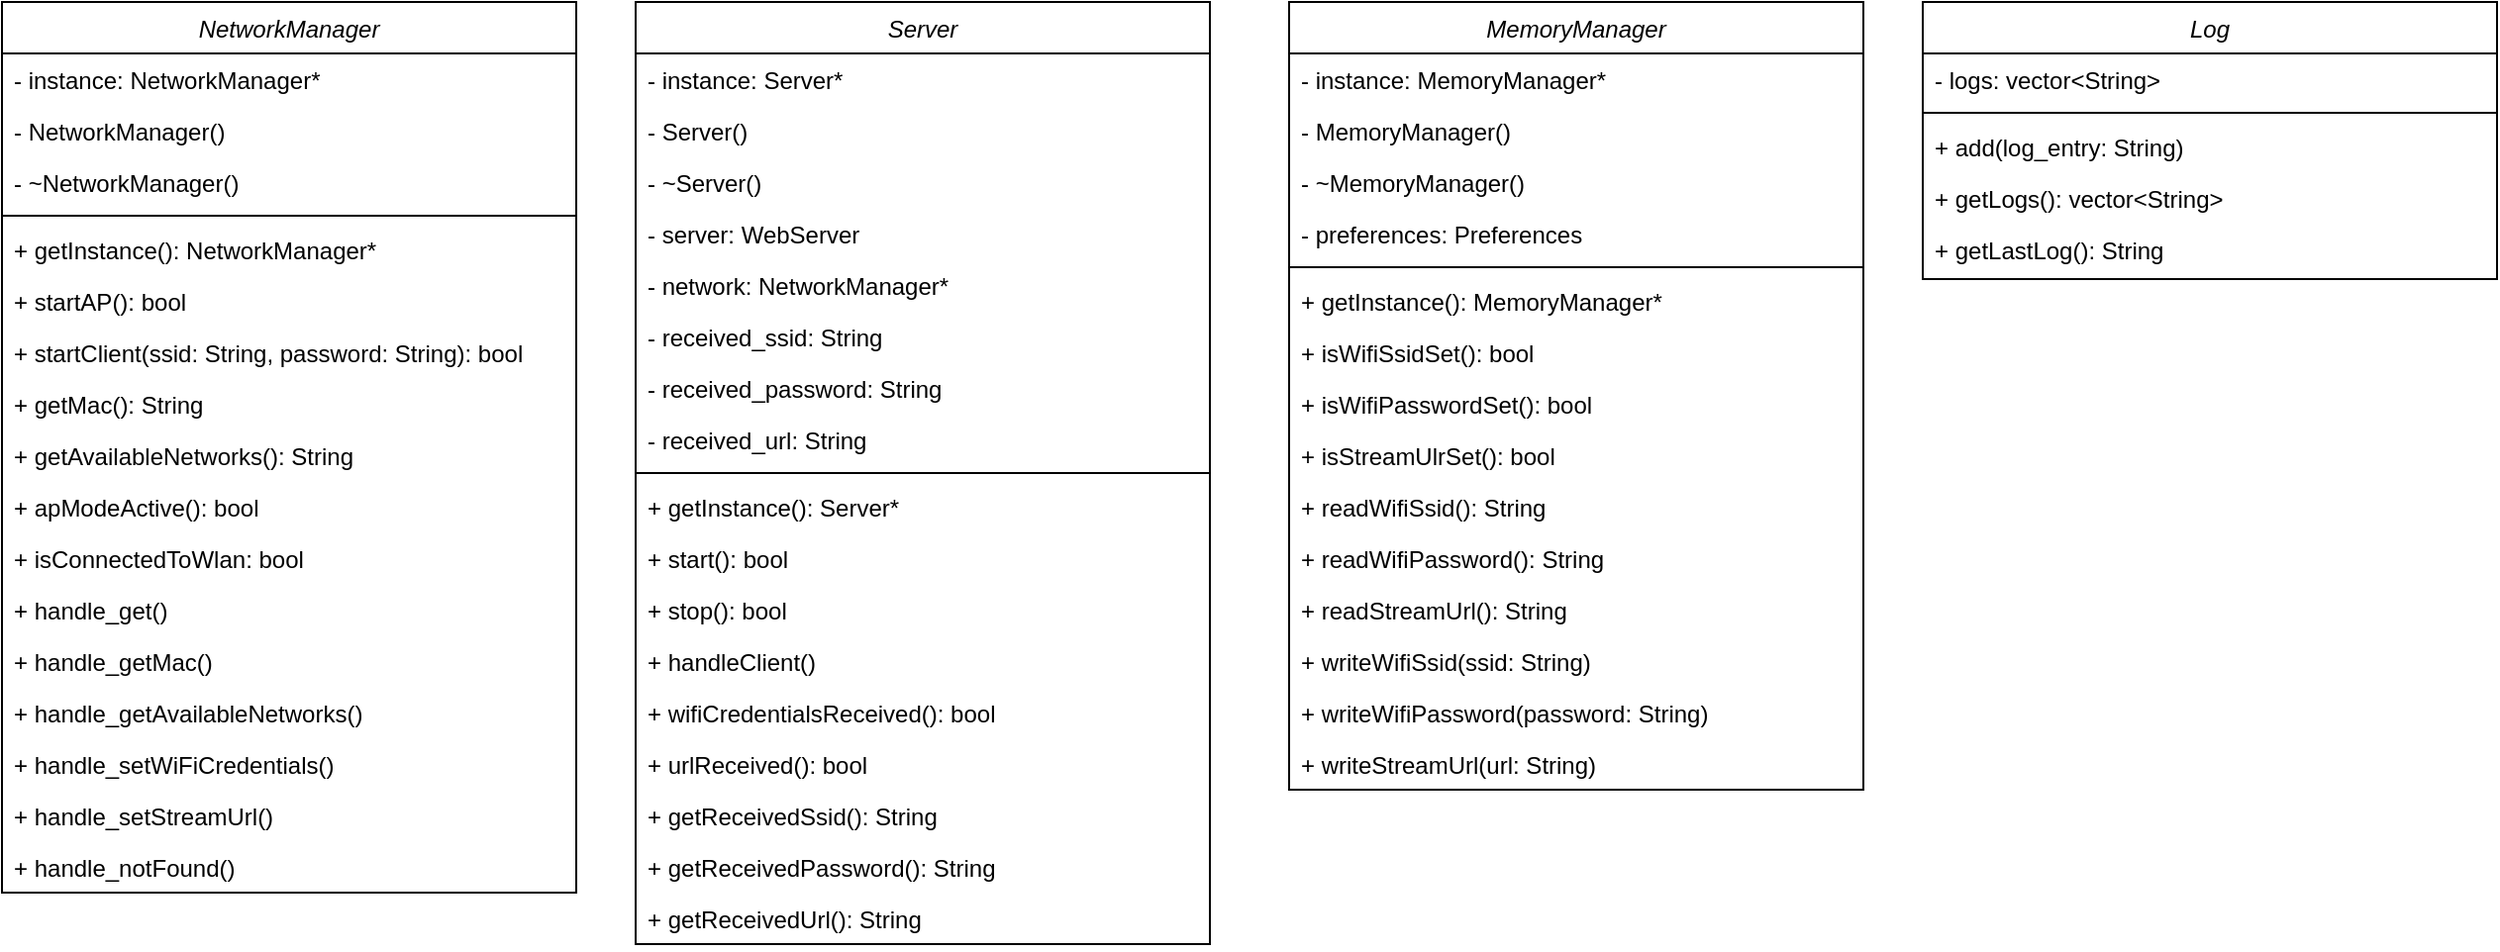 <mxfile version="22.0.3" type="device">
  <diagram id="C5RBs43oDa-KdzZeNtuy" name="Page-1">
    <mxGraphModel dx="618" dy="365" grid="1" gridSize="10" guides="1" tooltips="1" connect="1" arrows="1" fold="1" page="1" pageScale="1" pageWidth="827" pageHeight="1169" math="0" shadow="0">
      <root>
        <mxCell id="WIyWlLk6GJQsqaUBKTNV-0" />
        <mxCell id="WIyWlLk6GJQsqaUBKTNV-1" parent="WIyWlLk6GJQsqaUBKTNV-0" />
        <mxCell id="zkfFHV4jXpPFQw0GAbJ--0" value="NetworkManager" style="swimlane;fontStyle=2;align=center;verticalAlign=top;childLayout=stackLayout;horizontal=1;startSize=26;horizontalStack=0;resizeParent=1;resizeLast=0;collapsible=1;marginBottom=0;rounded=0;shadow=0;strokeWidth=1;" parent="WIyWlLk6GJQsqaUBKTNV-1" vertex="1">
          <mxGeometry x="270" y="120" width="290" height="450" as="geometry">
            <mxRectangle x="230" y="140" width="160" height="26" as="alternateBounds" />
          </mxGeometry>
        </mxCell>
        <mxCell id="zkfFHV4jXpPFQw0GAbJ--3" value="- instance: NetworkManager*" style="text;align=left;verticalAlign=top;spacingLeft=4;spacingRight=4;overflow=hidden;rotatable=0;points=[[0,0.5],[1,0.5]];portConstraint=eastwest;rounded=0;shadow=0;html=0;" parent="zkfFHV4jXpPFQw0GAbJ--0" vertex="1">
          <mxGeometry y="26" width="290" height="26" as="geometry" />
        </mxCell>
        <mxCell id="tdjty9-1SLwj8qhNld4r-47" value="- NetworkManager()" style="text;align=left;verticalAlign=top;spacingLeft=4;spacingRight=4;overflow=hidden;rotatable=0;points=[[0,0.5],[1,0.5]];portConstraint=eastwest;rounded=0;shadow=0;html=0;" parent="zkfFHV4jXpPFQw0GAbJ--0" vertex="1">
          <mxGeometry y="52" width="290" height="26" as="geometry" />
        </mxCell>
        <mxCell id="tdjty9-1SLwj8qhNld4r-49" value="- ~NetworkManager()" style="text;align=left;verticalAlign=top;spacingLeft=4;spacingRight=4;overflow=hidden;rotatable=0;points=[[0,0.5],[1,0.5]];portConstraint=eastwest;rounded=0;shadow=0;html=0;" parent="zkfFHV4jXpPFQw0GAbJ--0" vertex="1">
          <mxGeometry y="78" width="290" height="26" as="geometry" />
        </mxCell>
        <mxCell id="zkfFHV4jXpPFQw0GAbJ--4" value="" style="line;html=1;strokeWidth=1;align=left;verticalAlign=middle;spacingTop=-1;spacingLeft=3;spacingRight=3;rotatable=0;labelPosition=right;points=[];portConstraint=eastwest;" parent="zkfFHV4jXpPFQw0GAbJ--0" vertex="1">
          <mxGeometry y="104" width="290" height="8" as="geometry" />
        </mxCell>
        <mxCell id="zkfFHV4jXpPFQw0GAbJ--5" value="+ getInstance(): NetworkManager*" style="text;align=left;verticalAlign=top;spacingLeft=4;spacingRight=4;overflow=hidden;rotatable=0;points=[[0,0.5],[1,0.5]];portConstraint=eastwest;" parent="zkfFHV4jXpPFQw0GAbJ--0" vertex="1">
          <mxGeometry y="112" width="290" height="26" as="geometry" />
        </mxCell>
        <mxCell id="tdjty9-1SLwj8qhNld4r-6" value="+ startAP(): bool" style="text;align=left;verticalAlign=top;spacingLeft=4;spacingRight=4;overflow=hidden;rotatable=0;points=[[0,0.5],[1,0.5]];portConstraint=eastwest;" parent="zkfFHV4jXpPFQw0GAbJ--0" vertex="1">
          <mxGeometry y="138" width="290" height="26" as="geometry" />
        </mxCell>
        <mxCell id="tdjty9-1SLwj8qhNld4r-16" value="+ startClient(ssid: String, password: String): bool" style="text;align=left;verticalAlign=top;spacingLeft=4;spacingRight=4;overflow=hidden;rotatable=0;points=[[0,0.5],[1,0.5]];portConstraint=eastwest;" parent="zkfFHV4jXpPFQw0GAbJ--0" vertex="1">
          <mxGeometry y="164" width="290" height="26" as="geometry" />
        </mxCell>
        <mxCell id="tdjty9-1SLwj8qhNld4r-17" value="+ getMac(): String" style="text;align=left;verticalAlign=top;spacingLeft=4;spacingRight=4;overflow=hidden;rotatable=0;points=[[0,0.5],[1,0.5]];portConstraint=eastwest;" parent="zkfFHV4jXpPFQw0GAbJ--0" vertex="1">
          <mxGeometry y="190" width="290" height="26" as="geometry" />
        </mxCell>
        <mxCell id="tdjty9-1SLwj8qhNld4r-50" value="+ getAvailableNetworks(): String" style="text;align=left;verticalAlign=top;spacingLeft=4;spacingRight=4;overflow=hidden;rotatable=0;points=[[0,0.5],[1,0.5]];portConstraint=eastwest;" parent="zkfFHV4jXpPFQw0GAbJ--0" vertex="1">
          <mxGeometry y="216" width="290" height="26" as="geometry" />
        </mxCell>
        <mxCell id="3vrt6Uu7tevfZvhqK5N_-3" value="+ apModeActive(): bool" style="text;align=left;verticalAlign=top;spacingLeft=4;spacingRight=4;overflow=hidden;rotatable=0;points=[[0,0.5],[1,0.5]];portConstraint=eastwest;" vertex="1" parent="zkfFHV4jXpPFQw0GAbJ--0">
          <mxGeometry y="242" width="290" height="26" as="geometry" />
        </mxCell>
        <mxCell id="3vrt6Uu7tevfZvhqK5N_-2" value="+ isConnectedToWlan: bool" style="text;align=left;verticalAlign=top;spacingLeft=4;spacingRight=4;overflow=hidden;rotatable=0;points=[[0,0.5],[1,0.5]];portConstraint=eastwest;" vertex="1" parent="zkfFHV4jXpPFQw0GAbJ--0">
          <mxGeometry y="268" width="290" height="26" as="geometry" />
        </mxCell>
        <mxCell id="3vrt6Uu7tevfZvhqK5N_-18" value="+ handle_get()" style="text;align=left;verticalAlign=top;spacingLeft=4;spacingRight=4;overflow=hidden;rotatable=0;points=[[0,0.5],[1,0.5]];portConstraint=eastwest;" vertex="1" parent="zkfFHV4jXpPFQw0GAbJ--0">
          <mxGeometry y="294" width="290" height="26" as="geometry" />
        </mxCell>
        <mxCell id="3vrt6Uu7tevfZvhqK5N_-17" value="+ handle_getMac()" style="text;align=left;verticalAlign=top;spacingLeft=4;spacingRight=4;overflow=hidden;rotatable=0;points=[[0,0.5],[1,0.5]];portConstraint=eastwest;" vertex="1" parent="zkfFHV4jXpPFQw0GAbJ--0">
          <mxGeometry y="320" width="290" height="26" as="geometry" />
        </mxCell>
        <mxCell id="3vrt6Uu7tevfZvhqK5N_-16" value="+ handle_getAvailableNetworks()" style="text;align=left;verticalAlign=top;spacingLeft=4;spacingRight=4;overflow=hidden;rotatable=0;points=[[0,0.5],[1,0.5]];portConstraint=eastwest;" vertex="1" parent="zkfFHV4jXpPFQw0GAbJ--0">
          <mxGeometry y="346" width="290" height="26" as="geometry" />
        </mxCell>
        <mxCell id="3vrt6Uu7tevfZvhqK5N_-15" value="+ handle_setWiFiCredentials()" style="text;align=left;verticalAlign=top;spacingLeft=4;spacingRight=4;overflow=hidden;rotatable=0;points=[[0,0.5],[1,0.5]];portConstraint=eastwest;" vertex="1" parent="zkfFHV4jXpPFQw0GAbJ--0">
          <mxGeometry y="372" width="290" height="26" as="geometry" />
        </mxCell>
        <mxCell id="3vrt6Uu7tevfZvhqK5N_-14" value="+ handle_setStreamUrl()" style="text;align=left;verticalAlign=top;spacingLeft=4;spacingRight=4;overflow=hidden;rotatable=0;points=[[0,0.5],[1,0.5]];portConstraint=eastwest;" vertex="1" parent="zkfFHV4jXpPFQw0GAbJ--0">
          <mxGeometry y="398" width="290" height="26" as="geometry" />
        </mxCell>
        <mxCell id="3vrt6Uu7tevfZvhqK5N_-13" value="+ handle_notFound()" style="text;align=left;verticalAlign=top;spacingLeft=4;spacingRight=4;overflow=hidden;rotatable=0;points=[[0,0.5],[1,0.5]];portConstraint=eastwest;" vertex="1" parent="zkfFHV4jXpPFQw0GAbJ--0">
          <mxGeometry y="424" width="290" height="26" as="geometry" />
        </mxCell>
        <mxCell id="tdjty9-1SLwj8qhNld4r-22" value="Server" style="swimlane;fontStyle=2;align=center;verticalAlign=top;childLayout=stackLayout;horizontal=1;startSize=26;horizontalStack=0;resizeParent=1;resizeLast=0;collapsible=1;marginBottom=0;rounded=0;shadow=0;strokeWidth=1;" parent="WIyWlLk6GJQsqaUBKTNV-1" vertex="1">
          <mxGeometry x="590" y="120" width="290" height="476" as="geometry">
            <mxRectangle x="230" y="140" width="160" height="26" as="alternateBounds" />
          </mxGeometry>
        </mxCell>
        <mxCell id="tdjty9-1SLwj8qhNld4r-23" value="- instance: Server*" style="text;align=left;verticalAlign=top;spacingLeft=4;spacingRight=4;overflow=hidden;rotatable=0;points=[[0,0.5],[1,0.5]];portConstraint=eastwest;rounded=0;shadow=0;html=0;" parent="tdjty9-1SLwj8qhNld4r-22" vertex="1">
          <mxGeometry y="26" width="290" height="26" as="geometry" />
        </mxCell>
        <mxCell id="3vrt6Uu7tevfZvhqK5N_-5" value="- Server()" style="text;align=left;verticalAlign=top;spacingLeft=4;spacingRight=4;overflow=hidden;rotatable=0;points=[[0,0.5],[1,0.5]];portConstraint=eastwest;rounded=0;shadow=0;html=0;" vertex="1" parent="tdjty9-1SLwj8qhNld4r-22">
          <mxGeometry y="52" width="290" height="26" as="geometry" />
        </mxCell>
        <mxCell id="3vrt6Uu7tevfZvhqK5N_-4" value="- ~Server()" style="text;align=left;verticalAlign=top;spacingLeft=4;spacingRight=4;overflow=hidden;rotatable=0;points=[[0,0.5],[1,0.5]];portConstraint=eastwest;rounded=0;shadow=0;html=0;" vertex="1" parent="tdjty9-1SLwj8qhNld4r-22">
          <mxGeometry y="78" width="290" height="26" as="geometry" />
        </mxCell>
        <mxCell id="tdjty9-1SLwj8qhNld4r-45" value="- server: WebServer" style="text;align=left;verticalAlign=top;spacingLeft=4;spacingRight=4;overflow=hidden;rotatable=0;points=[[0,0.5],[1,0.5]];portConstraint=eastwest;rounded=0;shadow=0;html=0;" parent="tdjty9-1SLwj8qhNld4r-22" vertex="1">
          <mxGeometry y="104" width="290" height="26" as="geometry" />
        </mxCell>
        <mxCell id="3vrt6Uu7tevfZvhqK5N_-6" value="- network: NetworkManager*" style="text;align=left;verticalAlign=top;spacingLeft=4;spacingRight=4;overflow=hidden;rotatable=0;points=[[0,0.5],[1,0.5]];portConstraint=eastwest;rounded=0;shadow=0;html=0;" vertex="1" parent="tdjty9-1SLwj8qhNld4r-22">
          <mxGeometry y="130" width="290" height="26" as="geometry" />
        </mxCell>
        <mxCell id="tdjty9-1SLwj8qhNld4r-40" value="- received_ssid: String" style="text;align=left;verticalAlign=top;spacingLeft=4;spacingRight=4;overflow=hidden;rotatable=0;points=[[0,0.5],[1,0.5]];portConstraint=eastwest;rounded=0;shadow=0;html=0;" parent="tdjty9-1SLwj8qhNld4r-22" vertex="1">
          <mxGeometry y="156" width="290" height="26" as="geometry" />
        </mxCell>
        <mxCell id="tdjty9-1SLwj8qhNld4r-39" value="- received_password: String" style="text;align=left;verticalAlign=top;spacingLeft=4;spacingRight=4;overflow=hidden;rotatable=0;points=[[0,0.5],[1,0.5]];portConstraint=eastwest;rounded=0;shadow=0;html=0;" parent="tdjty9-1SLwj8qhNld4r-22" vertex="1">
          <mxGeometry y="182" width="290" height="26" as="geometry" />
        </mxCell>
        <mxCell id="tdjty9-1SLwj8qhNld4r-38" value="- received_url: String" style="text;align=left;verticalAlign=top;spacingLeft=4;spacingRight=4;overflow=hidden;rotatable=0;points=[[0,0.5],[1,0.5]];portConstraint=eastwest;rounded=0;shadow=0;html=0;" parent="tdjty9-1SLwj8qhNld4r-22" vertex="1">
          <mxGeometry y="208" width="290" height="26" as="geometry" />
        </mxCell>
        <mxCell id="tdjty9-1SLwj8qhNld4r-33" value="" style="line;html=1;strokeWidth=1;align=left;verticalAlign=middle;spacingTop=-1;spacingLeft=3;spacingRight=3;rotatable=0;labelPosition=right;points=[];portConstraint=eastwest;" parent="tdjty9-1SLwj8qhNld4r-22" vertex="1">
          <mxGeometry y="234" width="290" height="8" as="geometry" />
        </mxCell>
        <mxCell id="tdjty9-1SLwj8qhNld4r-34" value="+ getInstance(): Server*" style="text;align=left;verticalAlign=top;spacingLeft=4;spacingRight=4;overflow=hidden;rotatable=0;points=[[0,0.5],[1,0.5]];portConstraint=eastwest;" parent="tdjty9-1SLwj8qhNld4r-22" vertex="1">
          <mxGeometry y="242" width="290" height="26" as="geometry" />
        </mxCell>
        <mxCell id="tdjty9-1SLwj8qhNld4r-35" value="+ start(): bool" style="text;align=left;verticalAlign=top;spacingLeft=4;spacingRight=4;overflow=hidden;rotatable=0;points=[[0,0.5],[1,0.5]];portConstraint=eastwest;" parent="tdjty9-1SLwj8qhNld4r-22" vertex="1">
          <mxGeometry y="268" width="290" height="26" as="geometry" />
        </mxCell>
        <mxCell id="tdjty9-1SLwj8qhNld4r-36" value="+ stop(): bool" style="text;align=left;verticalAlign=top;spacingLeft=4;spacingRight=4;overflow=hidden;rotatable=0;points=[[0,0.5],[1,0.5]];portConstraint=eastwest;" parent="tdjty9-1SLwj8qhNld4r-22" vertex="1">
          <mxGeometry y="294" width="290" height="26" as="geometry" />
        </mxCell>
        <mxCell id="3vrt6Uu7tevfZvhqK5N_-9" value="+ handleClient()" style="text;align=left;verticalAlign=top;spacingLeft=4;spacingRight=4;overflow=hidden;rotatable=0;points=[[0,0.5],[1,0.5]];portConstraint=eastwest;" vertex="1" parent="tdjty9-1SLwj8qhNld4r-22">
          <mxGeometry y="320" width="290" height="26" as="geometry" />
        </mxCell>
        <mxCell id="3vrt6Uu7tevfZvhqK5N_-8" value="+ wifiCredentialsReceived(): bool" style="text;align=left;verticalAlign=top;spacingLeft=4;spacingRight=4;overflow=hidden;rotatable=0;points=[[0,0.5],[1,0.5]];portConstraint=eastwest;" vertex="1" parent="tdjty9-1SLwj8qhNld4r-22">
          <mxGeometry y="346" width="290" height="26" as="geometry" />
        </mxCell>
        <mxCell id="3vrt6Uu7tevfZvhqK5N_-7" value="+ urlReceived(): bool" style="text;align=left;verticalAlign=top;spacingLeft=4;spacingRight=4;overflow=hidden;rotatable=0;points=[[0,0.5],[1,0.5]];portConstraint=eastwest;" vertex="1" parent="tdjty9-1SLwj8qhNld4r-22">
          <mxGeometry y="372" width="290" height="26" as="geometry" />
        </mxCell>
        <mxCell id="3vrt6Uu7tevfZvhqK5N_-12" value="+ getReceivedSsid(): String" style="text;align=left;verticalAlign=top;spacingLeft=4;spacingRight=4;overflow=hidden;rotatable=0;points=[[0,0.5],[1,0.5]];portConstraint=eastwest;" vertex="1" parent="tdjty9-1SLwj8qhNld4r-22">
          <mxGeometry y="398" width="290" height="26" as="geometry" />
        </mxCell>
        <mxCell id="3vrt6Uu7tevfZvhqK5N_-11" value="+ getReceivedPassword(): String" style="text;align=left;verticalAlign=top;spacingLeft=4;spacingRight=4;overflow=hidden;rotatable=0;points=[[0,0.5],[1,0.5]];portConstraint=eastwest;" vertex="1" parent="tdjty9-1SLwj8qhNld4r-22">
          <mxGeometry y="424" width="290" height="26" as="geometry" />
        </mxCell>
        <mxCell id="3vrt6Uu7tevfZvhqK5N_-10" value="+ getReceivedUrl(): String" style="text;align=left;verticalAlign=top;spacingLeft=4;spacingRight=4;overflow=hidden;rotatable=0;points=[[0,0.5],[1,0.5]];portConstraint=eastwest;" vertex="1" parent="tdjty9-1SLwj8qhNld4r-22">
          <mxGeometry y="450" width="290" height="26" as="geometry" />
        </mxCell>
        <mxCell id="3vrt6Uu7tevfZvhqK5N_-19" value="MemoryManager" style="swimlane;fontStyle=2;align=center;verticalAlign=top;childLayout=stackLayout;horizontal=1;startSize=26;horizontalStack=0;resizeParent=1;resizeLast=0;collapsible=1;marginBottom=0;rounded=0;shadow=0;strokeWidth=1;" vertex="1" parent="WIyWlLk6GJQsqaUBKTNV-1">
          <mxGeometry x="920" y="120" width="290" height="398" as="geometry">
            <mxRectangle x="230" y="140" width="160" height="26" as="alternateBounds" />
          </mxGeometry>
        </mxCell>
        <mxCell id="3vrt6Uu7tevfZvhqK5N_-20" value="- instance: MemoryManager*" style="text;align=left;verticalAlign=top;spacingLeft=4;spacingRight=4;overflow=hidden;rotatable=0;points=[[0,0.5],[1,0.5]];portConstraint=eastwest;rounded=0;shadow=0;html=0;" vertex="1" parent="3vrt6Uu7tevfZvhqK5N_-19">
          <mxGeometry y="26" width="290" height="26" as="geometry" />
        </mxCell>
        <mxCell id="3vrt6Uu7tevfZvhqK5N_-21" value="- MemoryManager()" style="text;align=left;verticalAlign=top;spacingLeft=4;spacingRight=4;overflow=hidden;rotatable=0;points=[[0,0.5],[1,0.5]];portConstraint=eastwest;rounded=0;shadow=0;html=0;" vertex="1" parent="3vrt6Uu7tevfZvhqK5N_-19">
          <mxGeometry y="52" width="290" height="26" as="geometry" />
        </mxCell>
        <mxCell id="3vrt6Uu7tevfZvhqK5N_-22" value="- ~MemoryManager()" style="text;align=left;verticalAlign=top;spacingLeft=4;spacingRight=4;overflow=hidden;rotatable=0;points=[[0,0.5],[1,0.5]];portConstraint=eastwest;rounded=0;shadow=0;html=0;" vertex="1" parent="3vrt6Uu7tevfZvhqK5N_-19">
          <mxGeometry y="78" width="290" height="26" as="geometry" />
        </mxCell>
        <mxCell id="3vrt6Uu7tevfZvhqK5N_-37" value="- preferences: Preferences" style="text;align=left;verticalAlign=top;spacingLeft=4;spacingRight=4;overflow=hidden;rotatable=0;points=[[0,0.5],[1,0.5]];portConstraint=eastwest;rounded=0;shadow=0;html=0;" vertex="1" parent="3vrt6Uu7tevfZvhqK5N_-19">
          <mxGeometry y="104" width="290" height="26" as="geometry" />
        </mxCell>
        <mxCell id="3vrt6Uu7tevfZvhqK5N_-23" value="" style="line;html=1;strokeWidth=1;align=left;verticalAlign=middle;spacingTop=-1;spacingLeft=3;spacingRight=3;rotatable=0;labelPosition=right;points=[];portConstraint=eastwest;" vertex="1" parent="3vrt6Uu7tevfZvhqK5N_-19">
          <mxGeometry y="130" width="290" height="8" as="geometry" />
        </mxCell>
        <mxCell id="3vrt6Uu7tevfZvhqK5N_-24" value="+ getInstance(): MemoryManager*" style="text;align=left;verticalAlign=top;spacingLeft=4;spacingRight=4;overflow=hidden;rotatable=0;points=[[0,0.5],[1,0.5]];portConstraint=eastwest;" vertex="1" parent="3vrt6Uu7tevfZvhqK5N_-19">
          <mxGeometry y="138" width="290" height="26" as="geometry" />
        </mxCell>
        <mxCell id="3vrt6Uu7tevfZvhqK5N_-25" value="+ isWifiSsidSet(): bool" style="text;align=left;verticalAlign=top;spacingLeft=4;spacingRight=4;overflow=hidden;rotatable=0;points=[[0,0.5],[1,0.5]];portConstraint=eastwest;" vertex="1" parent="3vrt6Uu7tevfZvhqK5N_-19">
          <mxGeometry y="164" width="290" height="26" as="geometry" />
        </mxCell>
        <mxCell id="3vrt6Uu7tevfZvhqK5N_-26" value="+ isWifiPasswordSet(): bool" style="text;align=left;verticalAlign=top;spacingLeft=4;spacingRight=4;overflow=hidden;rotatable=0;points=[[0,0.5],[1,0.5]];portConstraint=eastwest;" vertex="1" parent="3vrt6Uu7tevfZvhqK5N_-19">
          <mxGeometry y="190" width="290" height="26" as="geometry" />
        </mxCell>
        <mxCell id="3vrt6Uu7tevfZvhqK5N_-41" value="+ isStreamUlrSet(): bool" style="text;align=left;verticalAlign=top;spacingLeft=4;spacingRight=4;overflow=hidden;rotatable=0;points=[[0,0.5],[1,0.5]];portConstraint=eastwest;" vertex="1" parent="3vrt6Uu7tevfZvhqK5N_-19">
          <mxGeometry y="216" width="290" height="26" as="geometry" />
        </mxCell>
        <mxCell id="3vrt6Uu7tevfZvhqK5N_-27" value="+ readWifiSsid(): String" style="text;align=left;verticalAlign=top;spacingLeft=4;spacingRight=4;overflow=hidden;rotatable=0;points=[[0,0.5],[1,0.5]];portConstraint=eastwest;" vertex="1" parent="3vrt6Uu7tevfZvhqK5N_-19">
          <mxGeometry y="242" width="290" height="26" as="geometry" />
        </mxCell>
        <mxCell id="3vrt6Uu7tevfZvhqK5N_-28" value="+ readWifiPassword(): String" style="text;align=left;verticalAlign=top;spacingLeft=4;spacingRight=4;overflow=hidden;rotatable=0;points=[[0,0.5],[1,0.5]];portConstraint=eastwest;" vertex="1" parent="3vrt6Uu7tevfZvhqK5N_-19">
          <mxGeometry y="268" width="290" height="26" as="geometry" />
        </mxCell>
        <mxCell id="3vrt6Uu7tevfZvhqK5N_-42" value="+ readStreamUrl(): String" style="text;align=left;verticalAlign=top;spacingLeft=4;spacingRight=4;overflow=hidden;rotatable=0;points=[[0,0.5],[1,0.5]];portConstraint=eastwest;" vertex="1" parent="3vrt6Uu7tevfZvhqK5N_-19">
          <mxGeometry y="294" width="290" height="26" as="geometry" />
        </mxCell>
        <mxCell id="3vrt6Uu7tevfZvhqK5N_-29" value="+ writeWifiSsid(ssid: String)" style="text;align=left;verticalAlign=top;spacingLeft=4;spacingRight=4;overflow=hidden;rotatable=0;points=[[0,0.5],[1,0.5]];portConstraint=eastwest;" vertex="1" parent="3vrt6Uu7tevfZvhqK5N_-19">
          <mxGeometry y="320" width="290" height="26" as="geometry" />
        </mxCell>
        <mxCell id="3vrt6Uu7tevfZvhqK5N_-30" value="+ writeWifiPassword(password: String)" style="text;align=left;verticalAlign=top;spacingLeft=4;spacingRight=4;overflow=hidden;rotatable=0;points=[[0,0.5],[1,0.5]];portConstraint=eastwest;" vertex="1" parent="3vrt6Uu7tevfZvhqK5N_-19">
          <mxGeometry y="346" width="290" height="26" as="geometry" />
        </mxCell>
        <mxCell id="3vrt6Uu7tevfZvhqK5N_-43" value="+ writeStreamUrl(url: String)" style="text;align=left;verticalAlign=top;spacingLeft=4;spacingRight=4;overflow=hidden;rotatable=0;points=[[0,0.5],[1,0.5]];portConstraint=eastwest;" vertex="1" parent="3vrt6Uu7tevfZvhqK5N_-19">
          <mxGeometry y="372" width="290" height="26" as="geometry" />
        </mxCell>
        <mxCell id="3vrt6Uu7tevfZvhqK5N_-44" value="Log" style="swimlane;fontStyle=2;align=center;verticalAlign=top;childLayout=stackLayout;horizontal=1;startSize=26;horizontalStack=0;resizeParent=1;resizeLast=0;collapsible=1;marginBottom=0;rounded=0;shadow=0;strokeWidth=1;" vertex="1" parent="WIyWlLk6GJQsqaUBKTNV-1">
          <mxGeometry x="1240" y="120" width="290" height="140" as="geometry">
            <mxRectangle x="230" y="140" width="160" height="26" as="alternateBounds" />
          </mxGeometry>
        </mxCell>
        <mxCell id="3vrt6Uu7tevfZvhqK5N_-45" value="- logs: vector&lt;String&gt;" style="text;align=left;verticalAlign=top;spacingLeft=4;spacingRight=4;overflow=hidden;rotatable=0;points=[[0,0.5],[1,0.5]];portConstraint=eastwest;rounded=0;shadow=0;html=0;" vertex="1" parent="3vrt6Uu7tevfZvhqK5N_-44">
          <mxGeometry y="26" width="290" height="26" as="geometry" />
        </mxCell>
        <mxCell id="3vrt6Uu7tevfZvhqK5N_-49" value="" style="line;html=1;strokeWidth=1;align=left;verticalAlign=middle;spacingTop=-1;spacingLeft=3;spacingRight=3;rotatable=0;labelPosition=right;points=[];portConstraint=eastwest;" vertex="1" parent="3vrt6Uu7tevfZvhqK5N_-44">
          <mxGeometry y="52" width="290" height="8" as="geometry" />
        </mxCell>
        <mxCell id="3vrt6Uu7tevfZvhqK5N_-50" value="+ add(log_entry: String)" style="text;align=left;verticalAlign=top;spacingLeft=4;spacingRight=4;overflow=hidden;rotatable=0;points=[[0,0.5],[1,0.5]];portConstraint=eastwest;" vertex="1" parent="3vrt6Uu7tevfZvhqK5N_-44">
          <mxGeometry y="60" width="290" height="26" as="geometry" />
        </mxCell>
        <mxCell id="3vrt6Uu7tevfZvhqK5N_-51" value="+ getLogs(): vector&lt;String&gt;" style="text;align=left;verticalAlign=top;spacingLeft=4;spacingRight=4;overflow=hidden;rotatable=0;points=[[0,0.5],[1,0.5]];portConstraint=eastwest;" vertex="1" parent="3vrt6Uu7tevfZvhqK5N_-44">
          <mxGeometry y="86" width="290" height="26" as="geometry" />
        </mxCell>
        <mxCell id="3vrt6Uu7tevfZvhqK5N_-52" value="+ getLastLog(): String" style="text;align=left;verticalAlign=top;spacingLeft=4;spacingRight=4;overflow=hidden;rotatable=0;points=[[0,0.5],[1,0.5]];portConstraint=eastwest;" vertex="1" parent="3vrt6Uu7tevfZvhqK5N_-44">
          <mxGeometry y="112" width="290" height="26" as="geometry" />
        </mxCell>
      </root>
    </mxGraphModel>
  </diagram>
</mxfile>
